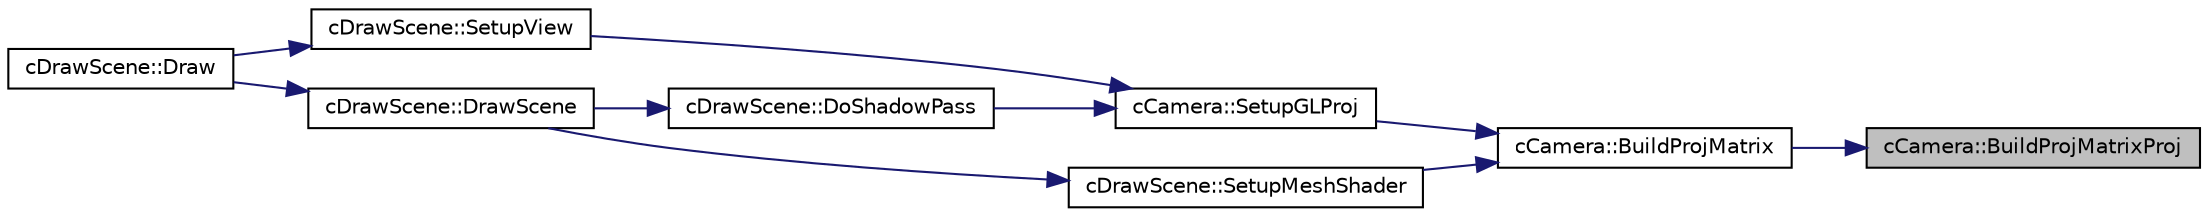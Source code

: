 digraph "cCamera::BuildProjMatrixProj"
{
 // LATEX_PDF_SIZE
  edge [fontname="Helvetica",fontsize="10",labelfontname="Helvetica",labelfontsize="10"];
  node [fontname="Helvetica",fontsize="10",shape=record];
  rankdir="RL";
  Node1 [label="cCamera::BuildProjMatrixProj",height=0.2,width=0.4,color="black", fillcolor="grey75", style="filled", fontcolor="black",tooltip=" "];
  Node1 -> Node2 [dir="back",color="midnightblue",fontsize="10",style="solid",fontname="Helvetica"];
  Node2 [label="cCamera::BuildProjMatrix",height=0.2,width=0.4,color="black", fillcolor="white", style="filled",URL="$classc_camera.html#af41ae01c1089d2d5cacab59dacadc238",tooltip=" "];
  Node2 -> Node3 [dir="back",color="midnightblue",fontsize="10",style="solid",fontname="Helvetica"];
  Node3 [label="cCamera::SetupGLProj",height=0.2,width=0.4,color="black", fillcolor="white", style="filled",URL="$classc_camera.html#a42bbd0b28ac2a65e7f477596f38d7449",tooltip=" "];
  Node3 -> Node4 [dir="back",color="midnightblue",fontsize="10",style="solid",fontname="Helvetica"];
  Node4 [label="cDrawScene::DoShadowPass",height=0.2,width=0.4,color="black", fillcolor="white", style="filled",URL="$classc_draw_scene.html#a3b7548045c8dfc7fcd1a55a411f592d1",tooltip=" "];
  Node4 -> Node5 [dir="back",color="midnightblue",fontsize="10",style="solid",fontname="Helvetica"];
  Node5 [label="cDrawScene::DrawScene",height=0.2,width=0.4,color="black", fillcolor="white", style="filled",URL="$classc_draw_scene.html#ac2fea848f9552e4da69c7f50d8d866c8",tooltip=" "];
  Node5 -> Node6 [dir="back",color="midnightblue",fontsize="10",style="solid",fontname="Helvetica"];
  Node6 [label="cDrawScene::Draw",height=0.2,width=0.4,color="black", fillcolor="white", style="filled",URL="$classc_draw_scene.html#ac983b3e7cedfa1b97c98e9038080d9a9",tooltip=" "];
  Node3 -> Node7 [dir="back",color="midnightblue",fontsize="10",style="solid",fontname="Helvetica"];
  Node7 [label="cDrawScene::SetupView",height=0.2,width=0.4,color="black", fillcolor="white", style="filled",URL="$classc_draw_scene.html#a56117f44d49af5ec0e3b2aab3f7d841a",tooltip=" "];
  Node7 -> Node6 [dir="back",color="midnightblue",fontsize="10",style="solid",fontname="Helvetica"];
  Node2 -> Node8 [dir="back",color="midnightblue",fontsize="10",style="solid",fontname="Helvetica"];
  Node8 [label="cDrawScene::SetupMeshShader",height=0.2,width=0.4,color="black", fillcolor="white", style="filled",URL="$classc_draw_scene.html#a53de378350aaa6f21fd71cd5a46639ce",tooltip=" "];
  Node8 -> Node5 [dir="back",color="midnightblue",fontsize="10",style="solid",fontname="Helvetica"];
}
